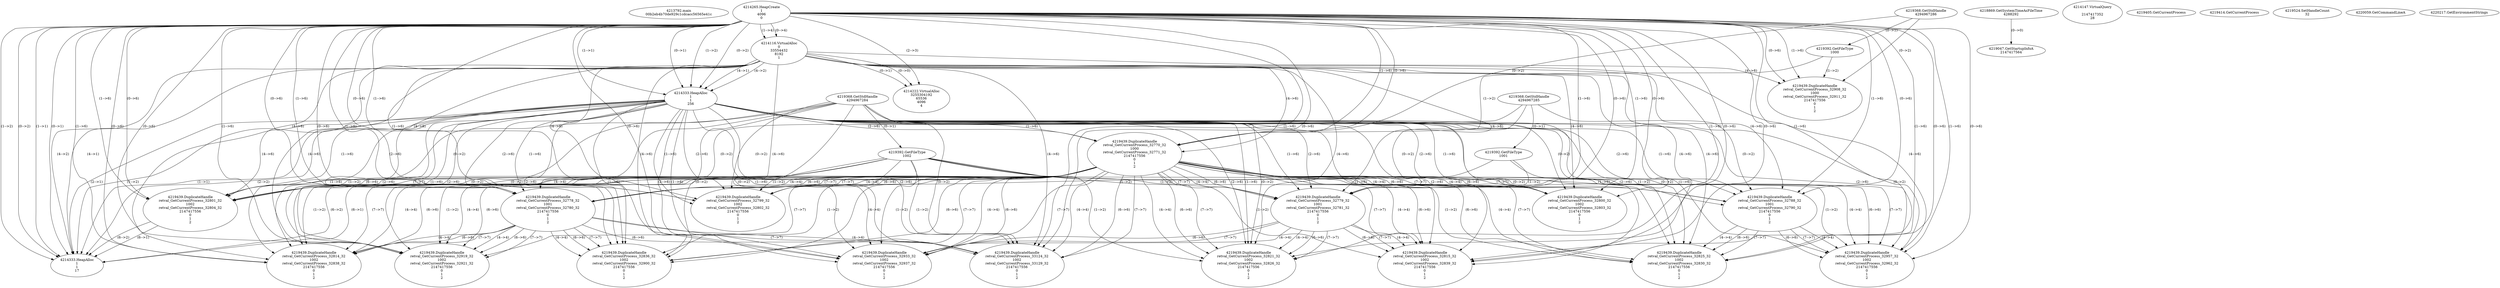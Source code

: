 // Global SCDG with merge call
digraph {
	0 [label="4213792.main
00b2eb4b70de929c1cdcacc56565e41c"]
	1 [label="4214265.HeapCreate
1
4096
0"]
	2 [label="4218869.GetSystemTimeAsFileTime
4288292"]
	3 [label="4214116.VirtualAlloc
0
33554432
8192
1"]
	1 -> 3 [label="(1-->4)"]
	1 -> 3 [label="(0-->4)"]
	4 [label="4214147.VirtualQuery

2147417352
28"]
	5 [label="4214222.VirtualAlloc
3255304192
65536
4096
4"]
	3 -> 5 [label="(0-->1)"]
	1 -> 5 [label="(2-->3)"]
	3 -> 5 [label="(0-->0)"]
	6 [label="4219047.GetStartupInfoA
2147417564"]
	2 -> 6 [label="(0-->0)"]
	7 [label="4219368.GetStdHandle
4294967286"]
	8 [label="4219392.GetFileType
1000"]
	7 -> 8 [label="(0-->1)"]
	9 [label="4219405.GetCurrentProcess
"]
	10 [label="4219414.GetCurrentProcess
"]
	11 [label="4219439.DuplicateHandle
retval_GetCurrentProcess_32908_32
1000
retval_GetCurrentProcess_32911_32
2147417556
0
1
2"]
	7 -> 11 [label="(0-->2)"]
	8 -> 11 [label="(1-->2)"]
	1 -> 11 [label="(1-->6)"]
	1 -> 11 [label="(0-->6)"]
	3 -> 11 [label="(4-->6)"]
	12 [label="4214333.HeapAlloc
1
1
256"]
	1 -> 12 [label="(1-->1)"]
	1 -> 12 [label="(0-->1)"]
	3 -> 12 [label="(4-->1)"]
	1 -> 12 [label="(1-->2)"]
	1 -> 12 [label="(0-->2)"]
	3 -> 12 [label="(4-->2)"]
	13 [label="4219439.DuplicateHandle
retval_GetCurrentProcess_32770_32
1000
retval_GetCurrentProcess_32771_32
2147417556
0
1
2"]
	7 -> 13 [label="(0-->2)"]
	8 -> 13 [label="(1-->2)"]
	1 -> 13 [label="(1-->6)"]
	1 -> 13 [label="(0-->6)"]
	3 -> 13 [label="(4-->6)"]
	12 -> 13 [label="(1-->6)"]
	12 -> 13 [label="(2-->6)"]
	14 [label="4219368.GetStdHandle
4294967285"]
	15 [label="4219392.GetFileType
1001"]
	14 -> 15 [label="(0-->1)"]
	16 [label="4219368.GetStdHandle
4294967284"]
	17 [label="4219392.GetFileType
1002"]
	16 -> 17 [label="(0-->1)"]
	18 [label="4219439.DuplicateHandle
retval_GetCurrentProcess_32801_32
1002
retval_GetCurrentProcess_32804_32
2147417556
0
1
2"]
	16 -> 18 [label="(0-->2)"]
	17 -> 18 [label="(1-->2)"]
	13 -> 18 [label="(4-->4)"]
	1 -> 18 [label="(1-->6)"]
	1 -> 18 [label="(0-->6)"]
	3 -> 18 [label="(4-->6)"]
	12 -> 18 [label="(1-->6)"]
	12 -> 18 [label="(2-->6)"]
	13 -> 18 [label="(6-->6)"]
	13 -> 18 [label="(7-->7)"]
	19 [label="4219524.SetHandleCount
32"]
	20 [label="4220059.GetCommandLineA
"]
	21 [label="4214333.HeapAlloc
1
1
17"]
	1 -> 21 [label="(1-->1)"]
	1 -> 21 [label="(0-->1)"]
	3 -> 21 [label="(4-->1)"]
	12 -> 21 [label="(1-->1)"]
	12 -> 21 [label="(2-->1)"]
	13 -> 21 [label="(6-->1)"]
	18 -> 21 [label="(6-->1)"]
	1 -> 21 [label="(1-->2)"]
	1 -> 21 [label="(0-->2)"]
	3 -> 21 [label="(4-->2)"]
	12 -> 21 [label="(1-->2)"]
	12 -> 21 [label="(2-->2)"]
	13 -> 21 [label="(6-->2)"]
	18 -> 21 [label="(6-->2)"]
	22 [label="4220217.GetEnvironmentStrings
"]
	23 [label="4219439.DuplicateHandle
retval_GetCurrentProcess_32779_32
1001
retval_GetCurrentProcess_32781_32
2147417556
0
1
2"]
	14 -> 23 [label="(0-->2)"]
	15 -> 23 [label="(1-->2)"]
	13 -> 23 [label="(4-->4)"]
	1 -> 23 [label="(1-->6)"]
	1 -> 23 [label="(0-->6)"]
	3 -> 23 [label="(4-->6)"]
	12 -> 23 [label="(1-->6)"]
	12 -> 23 [label="(2-->6)"]
	13 -> 23 [label="(6-->6)"]
	13 -> 23 [label="(7-->7)"]
	24 [label="4219439.DuplicateHandle
retval_GetCurrentProcess_32821_32
1002
retval_GetCurrentProcess_32826_32
2147417556
0
1
2"]
	16 -> 24 [label="(0-->2)"]
	17 -> 24 [label="(1-->2)"]
	13 -> 24 [label="(4-->4)"]
	23 -> 24 [label="(4-->4)"]
	1 -> 24 [label="(1-->6)"]
	1 -> 24 [label="(0-->6)"]
	3 -> 24 [label="(4-->6)"]
	12 -> 24 [label="(1-->6)"]
	12 -> 24 [label="(2-->6)"]
	13 -> 24 [label="(6-->6)"]
	23 -> 24 [label="(6-->6)"]
	13 -> 24 [label="(7-->7)"]
	23 -> 24 [label="(7-->7)"]
	25 [label="4219439.DuplicateHandle
retval_GetCurrentProcess_32799_32
1002
retval_GetCurrentProcess_32802_32
2147417556
0
1
2"]
	16 -> 25 [label="(0-->2)"]
	17 -> 25 [label="(1-->2)"]
	13 -> 25 [label="(4-->4)"]
	1 -> 25 [label="(1-->6)"]
	1 -> 25 [label="(0-->6)"]
	3 -> 25 [label="(4-->6)"]
	12 -> 25 [label="(1-->6)"]
	12 -> 25 [label="(2-->6)"]
	13 -> 25 [label="(6-->6)"]
	13 -> 25 [label="(7-->7)"]
	26 [label="4219439.DuplicateHandle
retval_GetCurrentProcess_32800_32
1002
retval_GetCurrentProcess_32803_32
2147417556
0
1
2"]
	16 -> 26 [label="(0-->2)"]
	17 -> 26 [label="(1-->2)"]
	13 -> 26 [label="(4-->4)"]
	1 -> 26 [label="(1-->6)"]
	1 -> 26 [label="(0-->6)"]
	3 -> 26 [label="(4-->6)"]
	12 -> 26 [label="(1-->6)"]
	12 -> 26 [label="(2-->6)"]
	13 -> 26 [label="(6-->6)"]
	13 -> 26 [label="(7-->7)"]
	27 [label="4219439.DuplicateHandle
retval_GetCurrentProcess_32788_32
1001
retval_GetCurrentProcess_32790_32
2147417556
0
1
2"]
	14 -> 27 [label="(0-->2)"]
	15 -> 27 [label="(1-->2)"]
	13 -> 27 [label="(4-->4)"]
	1 -> 27 [label="(1-->6)"]
	1 -> 27 [label="(0-->6)"]
	3 -> 27 [label="(4-->6)"]
	12 -> 27 [label="(1-->6)"]
	12 -> 27 [label="(2-->6)"]
	13 -> 27 [label="(6-->6)"]
	13 -> 27 [label="(7-->7)"]
	28 [label="4219439.DuplicateHandle
retval_GetCurrentProcess_32825_32
1002
retval_GetCurrentProcess_32830_32
2147417556
0
1
2"]
	16 -> 28 [label="(0-->2)"]
	17 -> 28 [label="(1-->2)"]
	13 -> 28 [label="(4-->4)"]
	27 -> 28 [label="(4-->4)"]
	1 -> 28 [label="(1-->6)"]
	1 -> 28 [label="(0-->6)"]
	3 -> 28 [label="(4-->6)"]
	12 -> 28 [label="(1-->6)"]
	12 -> 28 [label="(2-->6)"]
	13 -> 28 [label="(6-->6)"]
	27 -> 28 [label="(6-->6)"]
	13 -> 28 [label="(7-->7)"]
	27 -> 28 [label="(7-->7)"]
	29 [label="4219439.DuplicateHandle
retval_GetCurrentProcess_32815_32
1002
retval_GetCurrentProcess_32839_32
2147417556
0
1
2"]
	16 -> 29 [label="(0-->2)"]
	17 -> 29 [label="(1-->2)"]
	13 -> 29 [label="(4-->4)"]
	23 -> 29 [label="(4-->4)"]
	1 -> 29 [label="(1-->6)"]
	1 -> 29 [label="(0-->6)"]
	3 -> 29 [label="(4-->6)"]
	12 -> 29 [label="(1-->6)"]
	12 -> 29 [label="(2-->6)"]
	13 -> 29 [label="(6-->6)"]
	23 -> 29 [label="(6-->6)"]
	13 -> 29 [label="(7-->7)"]
	23 -> 29 [label="(7-->7)"]
	30 [label="4219439.DuplicateHandle
retval_GetCurrentProcess_32778_32
1001
retval_GetCurrentProcess_32780_32
2147417556
0
1
2"]
	14 -> 30 [label="(0-->2)"]
	15 -> 30 [label="(1-->2)"]
	13 -> 30 [label="(4-->4)"]
	1 -> 30 [label="(1-->6)"]
	1 -> 30 [label="(0-->6)"]
	3 -> 30 [label="(4-->6)"]
	12 -> 30 [label="(1-->6)"]
	12 -> 30 [label="(2-->6)"]
	13 -> 30 [label="(6-->6)"]
	13 -> 30 [label="(7-->7)"]
	31 [label="4219439.DuplicateHandle
retval_GetCurrentProcess_32836_32
1002
retval_GetCurrentProcess_32900_32
2147417556
0
1
2"]
	16 -> 31 [label="(0-->2)"]
	17 -> 31 [label="(1-->2)"]
	13 -> 31 [label="(4-->4)"]
	30 -> 31 [label="(4-->4)"]
	1 -> 31 [label="(1-->6)"]
	1 -> 31 [label="(0-->6)"]
	3 -> 31 [label="(4-->6)"]
	12 -> 31 [label="(1-->6)"]
	12 -> 31 [label="(2-->6)"]
	13 -> 31 [label="(6-->6)"]
	30 -> 31 [label="(6-->6)"]
	13 -> 31 [label="(7-->7)"]
	30 -> 31 [label="(7-->7)"]
	32 [label="4219439.DuplicateHandle
retval_GetCurrentProcess_32919_32
1002
retval_GetCurrentProcess_32921_32
2147417556
0
1
2"]
	16 -> 32 [label="(0-->2)"]
	17 -> 32 [label="(1-->2)"]
	13 -> 32 [label="(4-->4)"]
	30 -> 32 [label="(4-->4)"]
	1 -> 32 [label="(1-->6)"]
	1 -> 32 [label="(0-->6)"]
	3 -> 32 [label="(4-->6)"]
	12 -> 32 [label="(1-->6)"]
	12 -> 32 [label="(2-->6)"]
	13 -> 32 [label="(6-->6)"]
	30 -> 32 [label="(6-->6)"]
	13 -> 32 [label="(7-->7)"]
	30 -> 32 [label="(7-->7)"]
	33 [label="4219439.DuplicateHandle
retval_GetCurrentProcess_32814_32
1002
retval_GetCurrentProcess_32838_32
2147417556
0
1
2"]
	16 -> 33 [label="(0-->2)"]
	17 -> 33 [label="(1-->2)"]
	13 -> 33 [label="(4-->4)"]
	30 -> 33 [label="(4-->4)"]
	1 -> 33 [label="(1-->6)"]
	1 -> 33 [label="(0-->6)"]
	3 -> 33 [label="(4-->6)"]
	12 -> 33 [label="(1-->6)"]
	12 -> 33 [label="(2-->6)"]
	13 -> 33 [label="(6-->6)"]
	30 -> 33 [label="(6-->6)"]
	13 -> 33 [label="(7-->7)"]
	30 -> 33 [label="(7-->7)"]
	34 [label="4219439.DuplicateHandle
retval_GetCurrentProcess_32933_32
1002
retval_GetCurrentProcess_32937_32
2147417556
0
1
2"]
	16 -> 34 [label="(0-->2)"]
	17 -> 34 [label="(1-->2)"]
	13 -> 34 [label="(4-->4)"]
	23 -> 34 [label="(4-->4)"]
	1 -> 34 [label="(1-->6)"]
	1 -> 34 [label="(0-->6)"]
	3 -> 34 [label="(4-->6)"]
	12 -> 34 [label="(1-->6)"]
	12 -> 34 [label="(2-->6)"]
	13 -> 34 [label="(6-->6)"]
	23 -> 34 [label="(6-->6)"]
	13 -> 34 [label="(7-->7)"]
	23 -> 34 [label="(7-->7)"]
	35 [label="4219439.DuplicateHandle
retval_GetCurrentProcess_32957_32
1002
retval_GetCurrentProcess_32962_32
2147417556
0
1
2"]
	16 -> 35 [label="(0-->2)"]
	17 -> 35 [label="(1-->2)"]
	13 -> 35 [label="(4-->4)"]
	27 -> 35 [label="(4-->4)"]
	1 -> 35 [label="(1-->6)"]
	1 -> 35 [label="(0-->6)"]
	3 -> 35 [label="(4-->6)"]
	12 -> 35 [label="(1-->6)"]
	12 -> 35 [label="(2-->6)"]
	13 -> 35 [label="(6-->6)"]
	27 -> 35 [label="(6-->6)"]
	13 -> 35 [label="(7-->7)"]
	27 -> 35 [label="(7-->7)"]
	36 [label="4219439.DuplicateHandle
retval_GetCurrentProcess_33124_32
1002
retval_GetCurrentProcess_33129_32
2147417556
0
1
2"]
	16 -> 36 [label="(0-->2)"]
	17 -> 36 [label="(1-->2)"]
	13 -> 36 [label="(4-->4)"]
	30 -> 36 [label="(4-->4)"]
	1 -> 36 [label="(1-->6)"]
	1 -> 36 [label="(0-->6)"]
	3 -> 36 [label="(4-->6)"]
	12 -> 36 [label="(1-->6)"]
	12 -> 36 [label="(2-->6)"]
	13 -> 36 [label="(6-->6)"]
	30 -> 36 [label="(6-->6)"]
	13 -> 36 [label="(7-->7)"]
	30 -> 36 [label="(7-->7)"]
}
